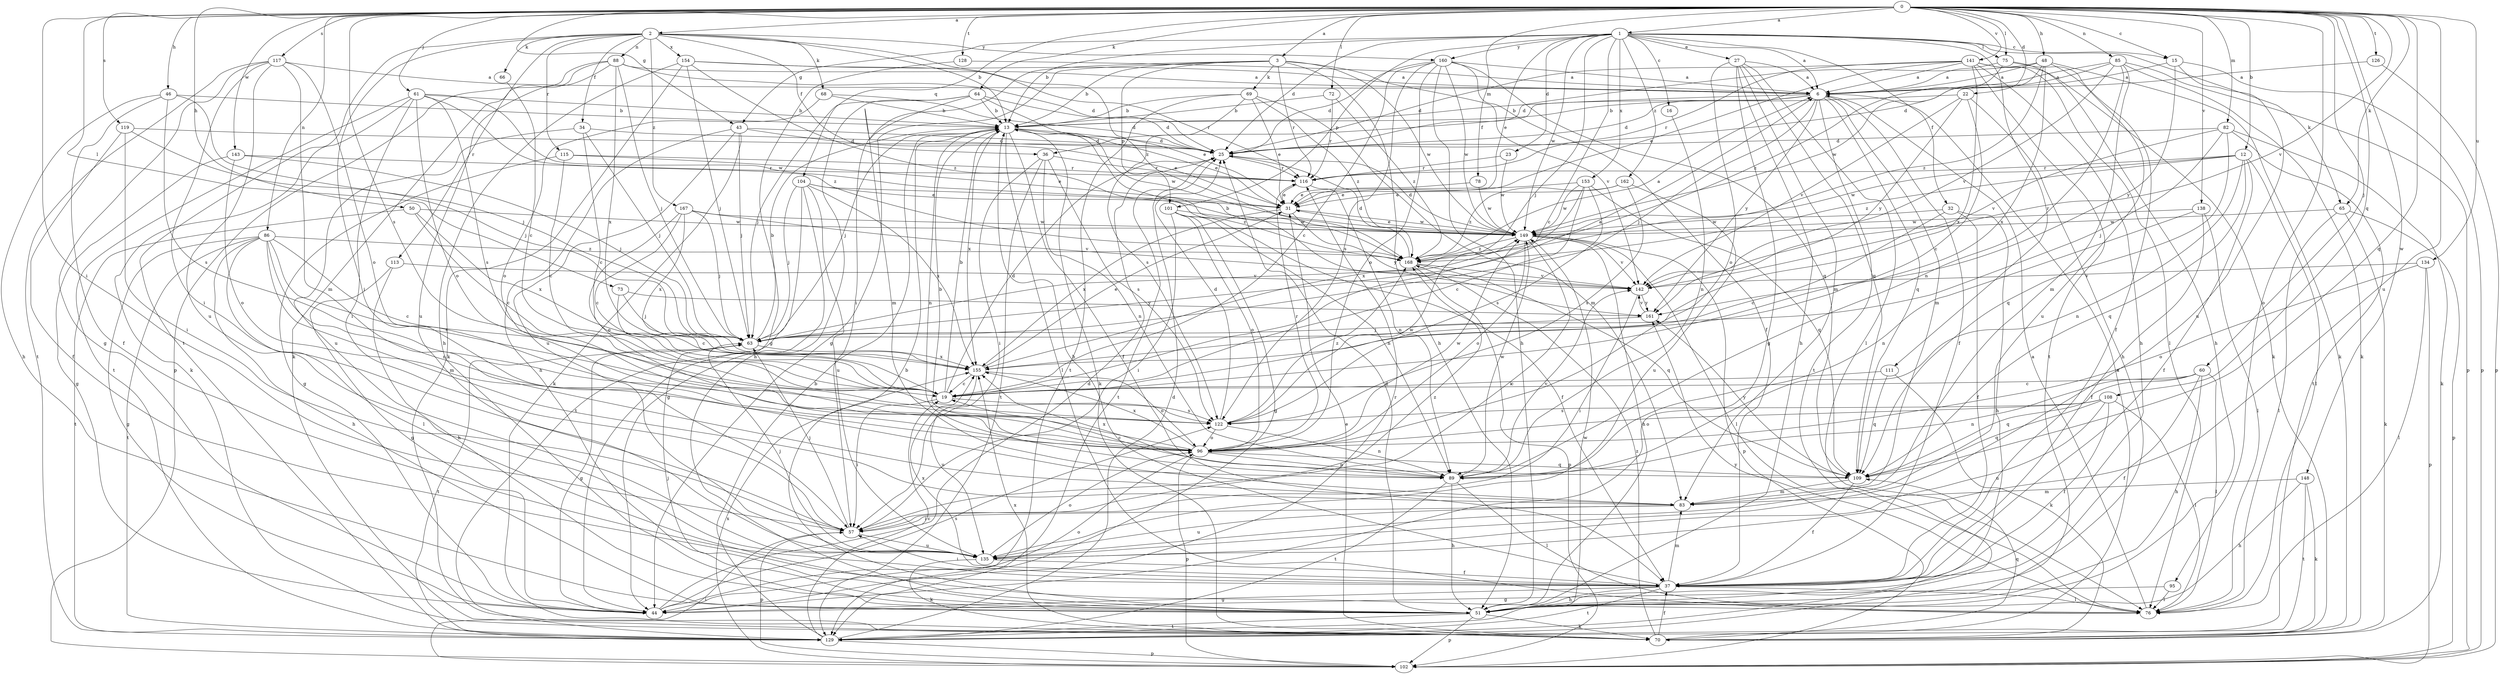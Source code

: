 strict digraph  {
0;
1;
2;
3;
6;
12;
13;
15;
16;
19;
22;
23;
25;
27;
31;
32;
34;
36;
37;
43;
44;
46;
48;
50;
51;
57;
60;
61;
63;
64;
65;
66;
68;
69;
70;
72;
73;
75;
76;
78;
82;
83;
85;
86;
88;
89;
95;
96;
101;
102;
104;
108;
109;
111;
113;
115;
116;
117;
119;
122;
126;
128;
129;
134;
135;
138;
141;
142;
143;
148;
149;
153;
154;
155;
160;
161;
162;
167;
168;
0 -> 1  [label=a];
0 -> 2  [label=a];
0 -> 3  [label=a];
0 -> 12  [label=b];
0 -> 15  [label=c];
0 -> 22  [label=d];
0 -> 43  [label=g];
0 -> 46  [label=h];
0 -> 48  [label=h];
0 -> 50  [label=h];
0 -> 57  [label=i];
0 -> 60  [label=j];
0 -> 61  [label=j];
0 -> 64  [label=k];
0 -> 65  [label=k];
0 -> 72  [label=l];
0 -> 73  [label=l];
0 -> 75  [label=l];
0 -> 78  [label=m];
0 -> 82  [label=m];
0 -> 85  [label=n];
0 -> 86  [label=n];
0 -> 95  [label=o];
0 -> 104  [label=q];
0 -> 108  [label=q];
0 -> 109  [label=q];
0 -> 117  [label=s];
0 -> 119  [label=s];
0 -> 122  [label=s];
0 -> 126  [label=t];
0 -> 128  [label=t];
0 -> 134  [label=u];
0 -> 135  [label=u];
0 -> 138  [label=v];
0 -> 141  [label=v];
0 -> 142  [label=v];
0 -> 143  [label=w];
0 -> 148  [label=w];
1 -> 6  [label=a];
1 -> 13  [label=b];
1 -> 15  [label=c];
1 -> 16  [label=c];
1 -> 19  [label=c];
1 -> 23  [label=d];
1 -> 25  [label=d];
1 -> 27  [label=e];
1 -> 31  [label=e];
1 -> 32  [label=f];
1 -> 43  [label=g];
1 -> 63  [label=j];
1 -> 65  [label=k];
1 -> 75  [label=l];
1 -> 101  [label=p];
1 -> 111  [label=r];
1 -> 149  [label=w];
1 -> 153  [label=x];
1 -> 160  [label=y];
1 -> 162  [label=z];
2 -> 13  [label=b];
2 -> 34  [label=f];
2 -> 36  [label=f];
2 -> 57  [label=i];
2 -> 66  [label=k];
2 -> 68  [label=k];
2 -> 88  [label=n];
2 -> 113  [label=r];
2 -> 115  [label=r];
2 -> 129  [label=t];
2 -> 154  [label=x];
2 -> 160  [label=y];
2 -> 167  [label=z];
2 -> 168  [label=z];
3 -> 13  [label=b];
3 -> 44  [label=g];
3 -> 51  [label=h];
3 -> 57  [label=i];
3 -> 69  [label=k];
3 -> 101  [label=p];
3 -> 116  [label=r];
3 -> 142  [label=v];
3 -> 149  [label=w];
6 -> 13  [label=b];
6 -> 25  [label=d];
6 -> 36  [label=f];
6 -> 37  [label=f];
6 -> 63  [label=j];
6 -> 83  [label=m];
6 -> 109  [label=q];
6 -> 129  [label=t];
6 -> 161  [label=y];
12 -> 37  [label=f];
12 -> 76  [label=l];
12 -> 89  [label=n];
12 -> 109  [label=q];
12 -> 116  [label=r];
12 -> 149  [label=w];
12 -> 168  [label=z];
13 -> 25  [label=d];
13 -> 31  [label=e];
13 -> 37  [label=f];
13 -> 63  [label=j];
13 -> 70  [label=k];
13 -> 76  [label=l];
13 -> 89  [label=n];
13 -> 149  [label=w];
13 -> 155  [label=x];
15 -> 6  [label=a];
15 -> 102  [label=p];
15 -> 135  [label=u];
15 -> 161  [label=y];
16 -> 89  [label=n];
19 -> 13  [label=b];
19 -> 25  [label=d];
19 -> 57  [label=i];
19 -> 122  [label=s];
22 -> 13  [label=b];
22 -> 19  [label=c];
22 -> 51  [label=h];
22 -> 142  [label=v];
22 -> 161  [label=y];
23 -> 116  [label=r];
23 -> 149  [label=w];
25 -> 116  [label=r];
25 -> 129  [label=t];
27 -> 6  [label=a];
27 -> 44  [label=g];
27 -> 51  [label=h];
27 -> 76  [label=l];
27 -> 83  [label=m];
27 -> 96  [label=o];
27 -> 109  [label=q];
31 -> 149  [label=w];
31 -> 155  [label=x];
31 -> 161  [label=y];
32 -> 19  [label=c];
32 -> 37  [label=f];
32 -> 51  [label=h];
32 -> 149  [label=w];
34 -> 19  [label=c];
34 -> 25  [label=d];
34 -> 63  [label=j];
34 -> 135  [label=u];
36 -> 57  [label=i];
36 -> 89  [label=n];
36 -> 116  [label=r];
36 -> 122  [label=s];
36 -> 129  [label=t];
37 -> 13  [label=b];
37 -> 44  [label=g];
37 -> 51  [label=h];
37 -> 57  [label=i];
37 -> 76  [label=l];
37 -> 83  [label=m];
37 -> 129  [label=t];
37 -> 155  [label=x];
43 -> 25  [label=d];
43 -> 31  [label=e];
43 -> 51  [label=h];
43 -> 63  [label=j];
43 -> 70  [label=k];
43 -> 135  [label=u];
44 -> 25  [label=d];
44 -> 96  [label=o];
44 -> 116  [label=r];
44 -> 122  [label=s];
46 -> 13  [label=b];
46 -> 37  [label=f];
46 -> 51  [label=h];
46 -> 63  [label=j];
46 -> 122  [label=s];
48 -> 6  [label=a];
48 -> 25  [label=d];
48 -> 70  [label=k];
48 -> 135  [label=u];
48 -> 149  [label=w];
48 -> 155  [label=x];
48 -> 168  [label=z];
50 -> 19  [label=c];
50 -> 129  [label=t];
50 -> 149  [label=w];
50 -> 155  [label=x];
51 -> 13  [label=b];
51 -> 25  [label=d];
51 -> 63  [label=j];
51 -> 70  [label=k];
51 -> 102  [label=p];
51 -> 129  [label=t];
57 -> 63  [label=j];
57 -> 102  [label=p];
57 -> 135  [label=u];
57 -> 168  [label=z];
60 -> 19  [label=c];
60 -> 37  [label=f];
60 -> 51  [label=h];
60 -> 76  [label=l];
60 -> 89  [label=n];
60 -> 109  [label=q];
61 -> 13  [label=b];
61 -> 57  [label=i];
61 -> 70  [label=k];
61 -> 96  [label=o];
61 -> 122  [label=s];
61 -> 129  [label=t];
61 -> 149  [label=w];
61 -> 168  [label=z];
63 -> 6  [label=a];
63 -> 13  [label=b];
63 -> 44  [label=g];
63 -> 129  [label=t];
63 -> 155  [label=x];
64 -> 13  [label=b];
64 -> 25  [label=d];
64 -> 31  [label=e];
64 -> 51  [label=h];
64 -> 63  [label=j];
64 -> 83  [label=m];
65 -> 70  [label=k];
65 -> 76  [label=l];
65 -> 102  [label=p];
65 -> 149  [label=w];
66 -> 19  [label=c];
68 -> 13  [label=b];
68 -> 25  [label=d];
68 -> 96  [label=o];
69 -> 13  [label=b];
69 -> 31  [label=e];
69 -> 83  [label=m];
69 -> 122  [label=s];
69 -> 129  [label=t];
69 -> 168  [label=z];
70 -> 6  [label=a];
70 -> 31  [label=e];
70 -> 37  [label=f];
70 -> 109  [label=q];
70 -> 155  [label=x];
70 -> 168  [label=z];
72 -> 13  [label=b];
72 -> 116  [label=r];
72 -> 168  [label=z];
73 -> 19  [label=c];
73 -> 63  [label=j];
73 -> 161  [label=y];
75 -> 6  [label=a];
75 -> 37  [label=f];
75 -> 51  [label=h];
75 -> 168  [label=z];
76 -> 6  [label=a];
76 -> 161  [label=y];
78 -> 31  [label=e];
78 -> 149  [label=w];
82 -> 25  [label=d];
82 -> 63  [label=j];
82 -> 70  [label=k];
82 -> 109  [label=q];
82 -> 129  [label=t];
82 -> 142  [label=v];
83 -> 57  [label=i];
83 -> 135  [label=u];
85 -> 6  [label=a];
85 -> 25  [label=d];
85 -> 70  [label=k];
85 -> 83  [label=m];
85 -> 89  [label=n];
85 -> 102  [label=p];
85 -> 142  [label=v];
86 -> 19  [label=c];
86 -> 44  [label=g];
86 -> 51  [label=h];
86 -> 76  [label=l];
86 -> 83  [label=m];
86 -> 89  [label=n];
86 -> 122  [label=s];
86 -> 129  [label=t];
86 -> 168  [label=z];
88 -> 6  [label=a];
88 -> 25  [label=d];
88 -> 63  [label=j];
88 -> 70  [label=k];
88 -> 102  [label=p];
88 -> 135  [label=u];
88 -> 155  [label=x];
89 -> 51  [label=h];
89 -> 76  [label=l];
89 -> 129  [label=t];
89 -> 142  [label=v];
89 -> 149  [label=w];
89 -> 155  [label=x];
95 -> 44  [label=g];
95 -> 76  [label=l];
96 -> 13  [label=b];
96 -> 89  [label=n];
96 -> 102  [label=p];
96 -> 109  [label=q];
96 -> 116  [label=r];
96 -> 149  [label=w];
96 -> 155  [label=x];
101 -> 37  [label=f];
101 -> 44  [label=g];
101 -> 57  [label=i];
101 -> 89  [label=n];
101 -> 96  [label=o];
101 -> 149  [label=w];
102 -> 57  [label=i];
102 -> 155  [label=x];
104 -> 31  [label=e];
104 -> 44  [label=g];
104 -> 63  [label=j];
104 -> 129  [label=t];
104 -> 135  [label=u];
104 -> 155  [label=x];
104 -> 168  [label=z];
108 -> 37  [label=f];
108 -> 76  [label=l];
108 -> 96  [label=o];
108 -> 109  [label=q];
108 -> 122  [label=s];
108 -> 135  [label=u];
109 -> 19  [label=c];
109 -> 37  [label=f];
109 -> 83  [label=m];
109 -> 161  [label=y];
111 -> 19  [label=c];
111 -> 70  [label=k];
111 -> 109  [label=q];
113 -> 44  [label=g];
113 -> 51  [label=h];
113 -> 142  [label=v];
115 -> 19  [label=c];
115 -> 31  [label=e];
115 -> 44  [label=g];
115 -> 116  [label=r];
116 -> 31  [label=e];
116 -> 89  [label=n];
117 -> 6  [label=a];
117 -> 44  [label=g];
117 -> 57  [label=i];
117 -> 83  [label=m];
117 -> 96  [label=o];
117 -> 129  [label=t];
117 -> 135  [label=u];
119 -> 25  [label=d];
119 -> 37  [label=f];
119 -> 57  [label=i];
119 -> 63  [label=j];
122 -> 25  [label=d];
122 -> 89  [label=n];
122 -> 96  [label=o];
122 -> 149  [label=w];
122 -> 168  [label=z];
126 -> 6  [label=a];
126 -> 102  [label=p];
128 -> 6  [label=a];
128 -> 44  [label=g];
129 -> 13  [label=b];
129 -> 19  [label=c];
129 -> 25  [label=d];
129 -> 102  [label=p];
129 -> 149  [label=w];
134 -> 76  [label=l];
134 -> 96  [label=o];
134 -> 102  [label=p];
134 -> 142  [label=v];
135 -> 37  [label=f];
135 -> 63  [label=j];
135 -> 70  [label=k];
135 -> 96  [label=o];
138 -> 37  [label=f];
138 -> 76  [label=l];
138 -> 89  [label=n];
138 -> 149  [label=w];
141 -> 6  [label=a];
141 -> 25  [label=d];
141 -> 31  [label=e];
141 -> 51  [label=h];
141 -> 70  [label=k];
141 -> 76  [label=l];
141 -> 116  [label=r];
141 -> 129  [label=t];
141 -> 155  [label=x];
142 -> 13  [label=b];
142 -> 57  [label=i];
142 -> 161  [label=y];
143 -> 44  [label=g];
143 -> 63  [label=j];
143 -> 96  [label=o];
143 -> 116  [label=r];
148 -> 51  [label=h];
148 -> 70  [label=k];
148 -> 83  [label=m];
148 -> 129  [label=t];
149 -> 25  [label=d];
149 -> 31  [label=e];
149 -> 51  [label=h];
149 -> 57  [label=i];
149 -> 76  [label=l];
149 -> 96  [label=o];
149 -> 102  [label=p];
149 -> 142  [label=v];
149 -> 168  [label=z];
153 -> 19  [label=c];
153 -> 31  [label=e];
153 -> 109  [label=q];
153 -> 122  [label=s];
153 -> 149  [label=w];
153 -> 155  [label=x];
154 -> 6  [label=a];
154 -> 51  [label=h];
154 -> 63  [label=j];
154 -> 70  [label=k];
154 -> 116  [label=r];
154 -> 168  [label=z];
155 -> 19  [label=c];
155 -> 31  [label=e];
155 -> 96  [label=o];
155 -> 135  [label=u];
160 -> 6  [label=a];
160 -> 19  [label=c];
160 -> 25  [label=d];
160 -> 37  [label=f];
160 -> 51  [label=h];
160 -> 96  [label=o];
160 -> 109  [label=q];
160 -> 122  [label=s];
160 -> 149  [label=w];
161 -> 63  [label=j];
161 -> 142  [label=v];
162 -> 31  [label=e];
162 -> 122  [label=s];
162 -> 135  [label=u];
162 -> 168  [label=z];
167 -> 19  [label=c];
167 -> 63  [label=j];
167 -> 96  [label=o];
167 -> 142  [label=v];
167 -> 149  [label=w];
167 -> 155  [label=x];
168 -> 6  [label=a];
168 -> 25  [label=d];
168 -> 102  [label=p];
168 -> 109  [label=q];
168 -> 142  [label=v];
}
